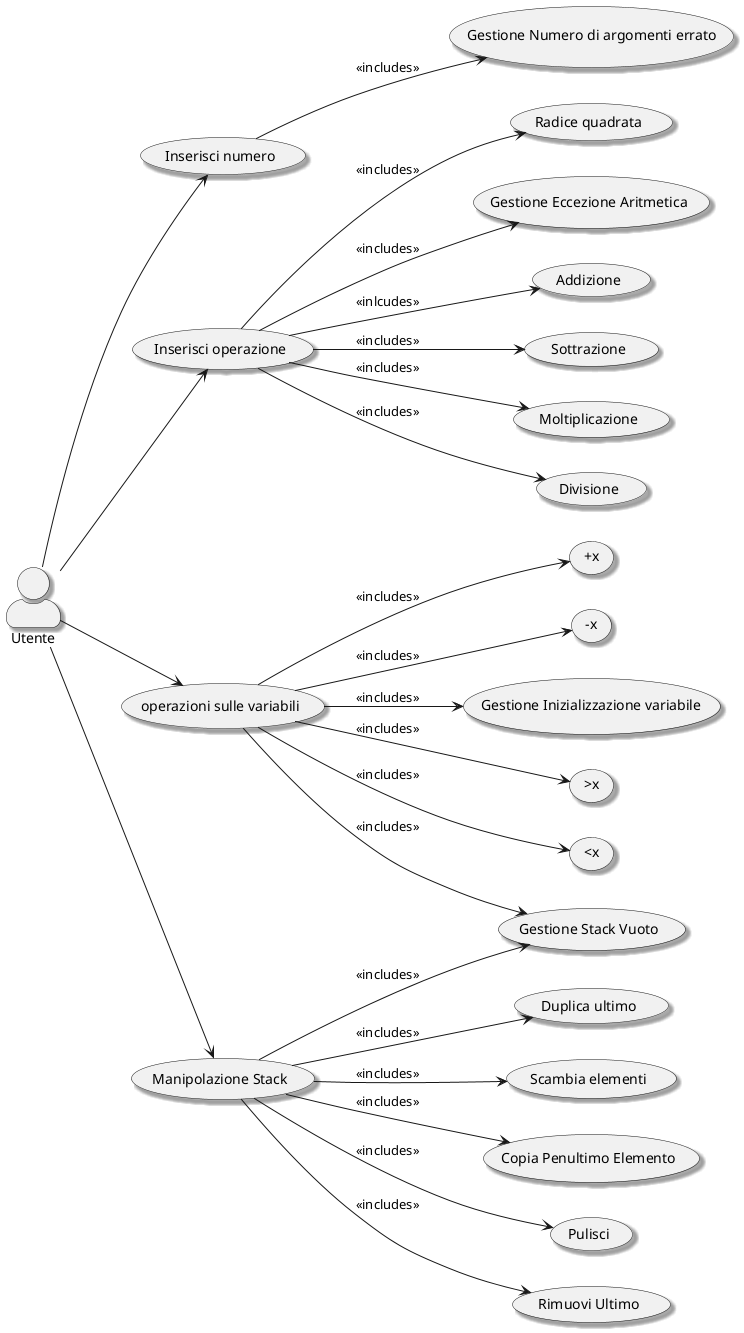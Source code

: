 @startuml calcolatrice
skinparam actorStyle awesome
skinparam shadowing true
left to right direction

actor "Utente" as user 

usecase "Inserisci numero" as inserisci
usecase "Inserisci operazione" as operazione
usecase "Addizione" as add 
usecase "Sottrazione" as minus
usecase "Moltiplicazione" as multiply
usecase "Divisione" as division
usecase "Radice quadrata" as sqrt 

usecase "Gestione Eccezione Aritmetica" as exc_ari 
usecase "Gestione Stack Vuoto" as stack_empty
usecase "Gestione Numero di argomenti errato" as wrong_argumets
usecase "Gestione Inizializzazione variabile" as GIv


usecase "Manipolazione Stack" as manipolazione
usecase "Pulisci" as clear
usecase "Rimuovi Ultimo" as drop
usecase "Duplica ultimo" as dup
usecase "Scambia elementi" as swap
usecase "Copia Penultimo Elemento" as over 

usecase "operazioni sulle variabili" as Support 
usecase ">x" as salva 
usecase "<x" as copia 
usecase "+x" as sommaVar 
usecase "-x" as diffVar 


user --> inserisci
inserisci --> wrong_argumets : <<includes>> 


user  --> operazione
operazione --> exc_ari : <<includes>>
operazione --> add : <<inlcudes>>
operazione --> minus : <<includes>>
operazione --> multiply : <<includes>>
operazione --> division : <<includes>>
operazione --> sqrt : <<includes>>


user --> manipolazione 
manipolazione --> stack_empty : <<includes>>
manipolazione --> clear : <<includes>>
manipolazione --> drop : <<includes>>
manipolazione --> dup : <<includes>>
manipolazione --> swap : <<includes>>
manipolazione -->over : <<includes>>

user --> Support 
Support --> GIv : <<includes>>
Support --> stack_empty : <<includes>>
Support --> salva : <<includes>>
Support --> copia : <<includes>>
Support --> sommaVar : <<includes>>
Support --> diffVar : <<includes>>




@enduml